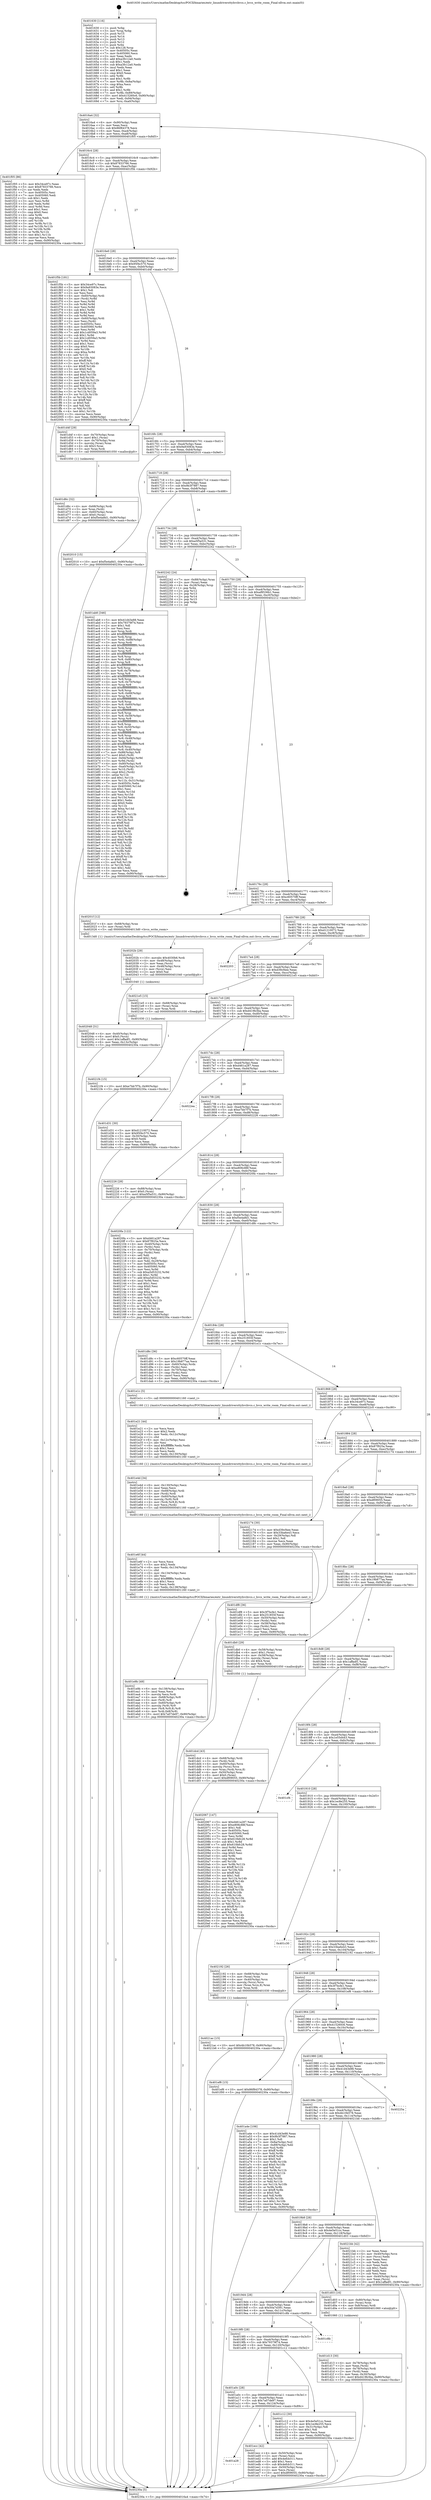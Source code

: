 digraph "0x401630" {
  label = "0x401630 (/mnt/c/Users/mathe/Desktop/tcc/POCII/binaries/extr_linuxdriversttyhvchvcs.c_hvcs_write_room_Final-ollvm.out::main(0))"
  labelloc = "t"
  node[shape=record]

  Entry [label="",width=0.3,height=0.3,shape=circle,fillcolor=black,style=filled]
  "0x4016a4" [label="{
     0x4016a4 [32]\l
     | [instrs]\l
     &nbsp;&nbsp;0x4016a4 \<+6\>: mov -0x90(%rbp),%eax\l
     &nbsp;&nbsp;0x4016aa \<+2\>: mov %eax,%ecx\l
     &nbsp;&nbsp;0x4016ac \<+6\>: sub $0x86f84378,%ecx\l
     &nbsp;&nbsp;0x4016b2 \<+6\>: mov %eax,-0xa4(%rbp)\l
     &nbsp;&nbsp;0x4016b8 \<+6\>: mov %ecx,-0xa8(%rbp)\l
     &nbsp;&nbsp;0x4016be \<+6\>: je 0000000000401f05 \<main+0x8d5\>\l
  }"]
  "0x401f05" [label="{
     0x401f05 [86]\l
     | [instrs]\l
     &nbsp;&nbsp;0x401f05 \<+5\>: mov $0x34ce97c,%eax\l
     &nbsp;&nbsp;0x401f0a \<+5\>: mov $0x87833766,%ecx\l
     &nbsp;&nbsp;0x401f0f \<+2\>: xor %edx,%edx\l
     &nbsp;&nbsp;0x401f11 \<+7\>: mov 0x40505c,%esi\l
     &nbsp;&nbsp;0x401f18 \<+7\>: mov 0x405060,%edi\l
     &nbsp;&nbsp;0x401f1f \<+3\>: sub $0x1,%edx\l
     &nbsp;&nbsp;0x401f22 \<+3\>: mov %esi,%r8d\l
     &nbsp;&nbsp;0x401f25 \<+3\>: add %edx,%r8d\l
     &nbsp;&nbsp;0x401f28 \<+4\>: imul %r8d,%esi\l
     &nbsp;&nbsp;0x401f2c \<+3\>: and $0x1,%esi\l
     &nbsp;&nbsp;0x401f2f \<+3\>: cmp $0x0,%esi\l
     &nbsp;&nbsp;0x401f32 \<+4\>: sete %r9b\l
     &nbsp;&nbsp;0x401f36 \<+3\>: cmp $0xa,%edi\l
     &nbsp;&nbsp;0x401f39 \<+4\>: setl %r10b\l
     &nbsp;&nbsp;0x401f3d \<+3\>: mov %r9b,%r11b\l
     &nbsp;&nbsp;0x401f40 \<+3\>: and %r10b,%r11b\l
     &nbsp;&nbsp;0x401f43 \<+3\>: xor %r10b,%r9b\l
     &nbsp;&nbsp;0x401f46 \<+3\>: or %r9b,%r11b\l
     &nbsp;&nbsp;0x401f49 \<+4\>: test $0x1,%r11b\l
     &nbsp;&nbsp;0x401f4d \<+3\>: cmovne %ecx,%eax\l
     &nbsp;&nbsp;0x401f50 \<+6\>: mov %eax,-0x90(%rbp)\l
     &nbsp;&nbsp;0x401f56 \<+5\>: jmp 000000000040230a \<main+0xcda\>\l
  }"]
  "0x4016c4" [label="{
     0x4016c4 [28]\l
     | [instrs]\l
     &nbsp;&nbsp;0x4016c4 \<+5\>: jmp 00000000004016c9 \<main+0x99\>\l
     &nbsp;&nbsp;0x4016c9 \<+6\>: mov -0xa4(%rbp),%eax\l
     &nbsp;&nbsp;0x4016cf \<+5\>: sub $0x87833766,%eax\l
     &nbsp;&nbsp;0x4016d4 \<+6\>: mov %eax,-0xac(%rbp)\l
     &nbsp;&nbsp;0x4016da \<+6\>: je 0000000000401f5b \<main+0x92b\>\l
  }"]
  Exit [label="",width=0.3,height=0.3,shape=circle,fillcolor=black,style=filled,peripheries=2]
  "0x401f5b" [label="{
     0x401f5b [181]\l
     | [instrs]\l
     &nbsp;&nbsp;0x401f5b \<+5\>: mov $0x34ce97c,%eax\l
     &nbsp;&nbsp;0x401f60 \<+5\>: mov $0x9a93083e,%ecx\l
     &nbsp;&nbsp;0x401f65 \<+2\>: mov $0x1,%dl\l
     &nbsp;&nbsp;0x401f67 \<+2\>: xor %esi,%esi\l
     &nbsp;&nbsp;0x401f69 \<+4\>: mov -0x60(%rbp),%rdi\l
     &nbsp;&nbsp;0x401f6d \<+3\>: mov (%rdi),%r8d\l
     &nbsp;&nbsp;0x401f70 \<+3\>: mov %esi,%r9d\l
     &nbsp;&nbsp;0x401f73 \<+3\>: sub %r8d,%r9d\l
     &nbsp;&nbsp;0x401f76 \<+3\>: mov %esi,%r8d\l
     &nbsp;&nbsp;0x401f79 \<+4\>: sub $0x1,%r8d\l
     &nbsp;&nbsp;0x401f7d \<+3\>: add %r8d,%r9d\l
     &nbsp;&nbsp;0x401f80 \<+3\>: sub %r9d,%esi\l
     &nbsp;&nbsp;0x401f83 \<+4\>: mov -0x60(%rbp),%rdi\l
     &nbsp;&nbsp;0x401f87 \<+2\>: mov %esi,(%rdi)\l
     &nbsp;&nbsp;0x401f89 \<+7\>: mov 0x40505c,%esi\l
     &nbsp;&nbsp;0x401f90 \<+8\>: mov 0x405060,%r8d\l
     &nbsp;&nbsp;0x401f98 \<+3\>: mov %esi,%r9d\l
     &nbsp;&nbsp;0x401f9b \<+7\>: add $0x1cd059a3,%r9d\l
     &nbsp;&nbsp;0x401fa2 \<+4\>: sub $0x1,%r9d\l
     &nbsp;&nbsp;0x401fa6 \<+7\>: sub $0x1cd059a3,%r9d\l
     &nbsp;&nbsp;0x401fad \<+4\>: imul %r9d,%esi\l
     &nbsp;&nbsp;0x401fb1 \<+3\>: and $0x1,%esi\l
     &nbsp;&nbsp;0x401fb4 \<+3\>: cmp $0x0,%esi\l
     &nbsp;&nbsp;0x401fb7 \<+4\>: sete %r10b\l
     &nbsp;&nbsp;0x401fbb \<+4\>: cmp $0xa,%r8d\l
     &nbsp;&nbsp;0x401fbf \<+4\>: setl %r11b\l
     &nbsp;&nbsp;0x401fc3 \<+3\>: mov %r10b,%bl\l
     &nbsp;&nbsp;0x401fc6 \<+3\>: xor $0xff,%bl\l
     &nbsp;&nbsp;0x401fc9 \<+3\>: mov %r11b,%r14b\l
     &nbsp;&nbsp;0x401fcc \<+4\>: xor $0xff,%r14b\l
     &nbsp;&nbsp;0x401fd0 \<+3\>: xor $0x0,%dl\l
     &nbsp;&nbsp;0x401fd3 \<+3\>: mov %bl,%r15b\l
     &nbsp;&nbsp;0x401fd6 \<+4\>: and $0x0,%r15b\l
     &nbsp;&nbsp;0x401fda \<+3\>: and %dl,%r10b\l
     &nbsp;&nbsp;0x401fdd \<+3\>: mov %r14b,%r12b\l
     &nbsp;&nbsp;0x401fe0 \<+4\>: and $0x0,%r12b\l
     &nbsp;&nbsp;0x401fe4 \<+3\>: and %dl,%r11b\l
     &nbsp;&nbsp;0x401fe7 \<+3\>: or %r10b,%r15b\l
     &nbsp;&nbsp;0x401fea \<+3\>: or %r11b,%r12b\l
     &nbsp;&nbsp;0x401fed \<+3\>: xor %r12b,%r15b\l
     &nbsp;&nbsp;0x401ff0 \<+3\>: or %r14b,%bl\l
     &nbsp;&nbsp;0x401ff3 \<+3\>: xor $0xff,%bl\l
     &nbsp;&nbsp;0x401ff6 \<+3\>: or $0x0,%dl\l
     &nbsp;&nbsp;0x401ff9 \<+2\>: and %dl,%bl\l
     &nbsp;&nbsp;0x401ffb \<+3\>: or %bl,%r15b\l
     &nbsp;&nbsp;0x401ffe \<+4\>: test $0x1,%r15b\l
     &nbsp;&nbsp;0x402002 \<+3\>: cmovne %ecx,%eax\l
     &nbsp;&nbsp;0x402005 \<+6\>: mov %eax,-0x90(%rbp)\l
     &nbsp;&nbsp;0x40200b \<+5\>: jmp 000000000040230a \<main+0xcda\>\l
  }"]
  "0x4016e0" [label="{
     0x4016e0 [28]\l
     | [instrs]\l
     &nbsp;&nbsp;0x4016e0 \<+5\>: jmp 00000000004016e5 \<main+0xb5\>\l
     &nbsp;&nbsp;0x4016e5 \<+6\>: mov -0xa4(%rbp),%eax\l
     &nbsp;&nbsp;0x4016eb \<+5\>: sub $0x95f4c570,%eax\l
     &nbsp;&nbsp;0x4016f0 \<+6\>: mov %eax,-0xb0(%rbp)\l
     &nbsp;&nbsp;0x4016f6 \<+6\>: je 0000000000401d4f \<main+0x71f\>\l
  }"]
  "0x4021f4" [label="{
     0x4021f4 [15]\l
     | [instrs]\l
     &nbsp;&nbsp;0x4021f4 \<+10\>: movl $0xe7bb7f7b,-0x90(%rbp)\l
     &nbsp;&nbsp;0x4021fe \<+5\>: jmp 000000000040230a \<main+0xcda\>\l
  }"]
  "0x401d4f" [label="{
     0x401d4f [29]\l
     | [instrs]\l
     &nbsp;&nbsp;0x401d4f \<+4\>: mov -0x70(%rbp),%rax\l
     &nbsp;&nbsp;0x401d53 \<+6\>: movl $0x1,(%rax)\l
     &nbsp;&nbsp;0x401d59 \<+4\>: mov -0x70(%rbp),%rax\l
     &nbsp;&nbsp;0x401d5d \<+3\>: movslq (%rax),%rax\l
     &nbsp;&nbsp;0x401d60 \<+4\>: shl $0x3,%rax\l
     &nbsp;&nbsp;0x401d64 \<+3\>: mov %rax,%rdi\l
     &nbsp;&nbsp;0x401d67 \<+5\>: call 0000000000401050 \<malloc@plt\>\l
     | [calls]\l
     &nbsp;&nbsp;0x401050 \{1\} (unknown)\l
  }"]
  "0x4016fc" [label="{
     0x4016fc [28]\l
     | [instrs]\l
     &nbsp;&nbsp;0x4016fc \<+5\>: jmp 0000000000401701 \<main+0xd1\>\l
     &nbsp;&nbsp;0x401701 \<+6\>: mov -0xa4(%rbp),%eax\l
     &nbsp;&nbsp;0x401707 \<+5\>: sub $0x9a93083e,%eax\l
     &nbsp;&nbsp;0x40170c \<+6\>: mov %eax,-0xb4(%rbp)\l
     &nbsp;&nbsp;0x401712 \<+6\>: je 0000000000402010 \<main+0x9e0\>\l
  }"]
  "0x4021ac" [label="{
     0x4021ac [15]\l
     | [instrs]\l
     &nbsp;&nbsp;0x4021ac \<+10\>: movl $0x4b10b578,-0x90(%rbp)\l
     &nbsp;&nbsp;0x4021b6 \<+5\>: jmp 000000000040230a \<main+0xcda\>\l
  }"]
  "0x402010" [label="{
     0x402010 [15]\l
     | [instrs]\l
     &nbsp;&nbsp;0x402010 \<+10\>: movl $0xf5e4a8d1,-0x90(%rbp)\l
     &nbsp;&nbsp;0x40201a \<+5\>: jmp 000000000040230a \<main+0xcda\>\l
  }"]
  "0x401718" [label="{
     0x401718 [28]\l
     | [instrs]\l
     &nbsp;&nbsp;0x401718 \<+5\>: jmp 000000000040171d \<main+0xed\>\l
     &nbsp;&nbsp;0x40171d \<+6\>: mov -0xa4(%rbp),%eax\l
     &nbsp;&nbsp;0x401723 \<+5\>: sub $0x9b3f7887,%eax\l
     &nbsp;&nbsp;0x401728 \<+6\>: mov %eax,-0xb8(%rbp)\l
     &nbsp;&nbsp;0x40172e \<+6\>: je 0000000000401ab8 \<main+0x488\>\l
  }"]
  "0x402048" [label="{
     0x402048 [31]\l
     | [instrs]\l
     &nbsp;&nbsp;0x402048 \<+4\>: mov -0x40(%rbp),%rcx\l
     &nbsp;&nbsp;0x40204c \<+6\>: movl $0x0,(%rcx)\l
     &nbsp;&nbsp;0x402052 \<+10\>: movl $0x1affadf1,-0x90(%rbp)\l
     &nbsp;&nbsp;0x40205c \<+6\>: mov %eax,-0x13c(%rbp)\l
     &nbsp;&nbsp;0x402062 \<+5\>: jmp 000000000040230a \<main+0xcda\>\l
  }"]
  "0x401ab8" [label="{
     0x401ab8 [346]\l
     | [instrs]\l
     &nbsp;&nbsp;0x401ab8 \<+5\>: mov $0x41d43e88,%eax\l
     &nbsp;&nbsp;0x401abd \<+5\>: mov $0x79379f74,%ecx\l
     &nbsp;&nbsp;0x401ac2 \<+2\>: mov $0x1,%dl\l
     &nbsp;&nbsp;0x401ac4 \<+2\>: xor %esi,%esi\l
     &nbsp;&nbsp;0x401ac6 \<+3\>: mov %rsp,%rdi\l
     &nbsp;&nbsp;0x401ac9 \<+4\>: add $0xfffffffffffffff0,%rdi\l
     &nbsp;&nbsp;0x401acd \<+3\>: mov %rdi,%rsp\l
     &nbsp;&nbsp;0x401ad0 \<+7\>: mov %rdi,-0x88(%rbp)\l
     &nbsp;&nbsp;0x401ad7 \<+3\>: mov %rsp,%rdi\l
     &nbsp;&nbsp;0x401ada \<+4\>: add $0xfffffffffffffff0,%rdi\l
     &nbsp;&nbsp;0x401ade \<+3\>: mov %rdi,%rsp\l
     &nbsp;&nbsp;0x401ae1 \<+3\>: mov %rsp,%r8\l
     &nbsp;&nbsp;0x401ae4 \<+4\>: add $0xfffffffffffffff0,%r8\l
     &nbsp;&nbsp;0x401ae8 \<+3\>: mov %r8,%rsp\l
     &nbsp;&nbsp;0x401aeb \<+4\>: mov %r8,-0x80(%rbp)\l
     &nbsp;&nbsp;0x401aef \<+3\>: mov %rsp,%r8\l
     &nbsp;&nbsp;0x401af2 \<+4\>: add $0xfffffffffffffff0,%r8\l
     &nbsp;&nbsp;0x401af6 \<+3\>: mov %r8,%rsp\l
     &nbsp;&nbsp;0x401af9 \<+4\>: mov %r8,-0x78(%rbp)\l
     &nbsp;&nbsp;0x401afd \<+3\>: mov %rsp,%r8\l
     &nbsp;&nbsp;0x401b00 \<+4\>: add $0xfffffffffffffff0,%r8\l
     &nbsp;&nbsp;0x401b04 \<+3\>: mov %r8,%rsp\l
     &nbsp;&nbsp;0x401b07 \<+4\>: mov %r8,-0x70(%rbp)\l
     &nbsp;&nbsp;0x401b0b \<+3\>: mov %rsp,%r8\l
     &nbsp;&nbsp;0x401b0e \<+4\>: add $0xfffffffffffffff0,%r8\l
     &nbsp;&nbsp;0x401b12 \<+3\>: mov %r8,%rsp\l
     &nbsp;&nbsp;0x401b15 \<+4\>: mov %r8,-0x68(%rbp)\l
     &nbsp;&nbsp;0x401b19 \<+3\>: mov %rsp,%r8\l
     &nbsp;&nbsp;0x401b1c \<+4\>: add $0xfffffffffffffff0,%r8\l
     &nbsp;&nbsp;0x401b20 \<+3\>: mov %r8,%rsp\l
     &nbsp;&nbsp;0x401b23 \<+4\>: mov %r8,-0x60(%rbp)\l
     &nbsp;&nbsp;0x401b27 \<+3\>: mov %rsp,%r8\l
     &nbsp;&nbsp;0x401b2a \<+4\>: add $0xfffffffffffffff0,%r8\l
     &nbsp;&nbsp;0x401b2e \<+3\>: mov %r8,%rsp\l
     &nbsp;&nbsp;0x401b31 \<+4\>: mov %r8,-0x58(%rbp)\l
     &nbsp;&nbsp;0x401b35 \<+3\>: mov %rsp,%r8\l
     &nbsp;&nbsp;0x401b38 \<+4\>: add $0xfffffffffffffff0,%r8\l
     &nbsp;&nbsp;0x401b3c \<+3\>: mov %r8,%rsp\l
     &nbsp;&nbsp;0x401b3f \<+4\>: mov %r8,-0x50(%rbp)\l
     &nbsp;&nbsp;0x401b43 \<+3\>: mov %rsp,%r8\l
     &nbsp;&nbsp;0x401b46 \<+4\>: add $0xfffffffffffffff0,%r8\l
     &nbsp;&nbsp;0x401b4a \<+3\>: mov %r8,%rsp\l
     &nbsp;&nbsp;0x401b4d \<+4\>: mov %r8,-0x48(%rbp)\l
     &nbsp;&nbsp;0x401b51 \<+3\>: mov %rsp,%r8\l
     &nbsp;&nbsp;0x401b54 \<+4\>: add $0xfffffffffffffff0,%r8\l
     &nbsp;&nbsp;0x401b58 \<+3\>: mov %r8,%rsp\l
     &nbsp;&nbsp;0x401b5b \<+4\>: mov %r8,-0x40(%rbp)\l
     &nbsp;&nbsp;0x401b5f \<+7\>: mov -0x88(%rbp),%r8\l
     &nbsp;&nbsp;0x401b66 \<+7\>: movl $0x0,(%r8)\l
     &nbsp;&nbsp;0x401b6d \<+7\>: mov -0x94(%rbp),%r9d\l
     &nbsp;&nbsp;0x401b74 \<+3\>: mov %r9d,(%rdi)\l
     &nbsp;&nbsp;0x401b77 \<+4\>: mov -0x80(%rbp),%r8\l
     &nbsp;&nbsp;0x401b7b \<+7\>: mov -0xa0(%rbp),%r10\l
     &nbsp;&nbsp;0x401b82 \<+3\>: mov %r10,(%r8)\l
     &nbsp;&nbsp;0x401b85 \<+3\>: cmpl $0x2,(%rdi)\l
     &nbsp;&nbsp;0x401b88 \<+4\>: setne %r11b\l
     &nbsp;&nbsp;0x401b8c \<+4\>: and $0x1,%r11b\l
     &nbsp;&nbsp;0x401b90 \<+4\>: mov %r11b,-0x31(%rbp)\l
     &nbsp;&nbsp;0x401b94 \<+7\>: mov 0x40505c,%ebx\l
     &nbsp;&nbsp;0x401b9b \<+8\>: mov 0x405060,%r14d\l
     &nbsp;&nbsp;0x401ba3 \<+3\>: sub $0x1,%esi\l
     &nbsp;&nbsp;0x401ba6 \<+3\>: mov %ebx,%r15d\l
     &nbsp;&nbsp;0x401ba9 \<+3\>: add %esi,%r15d\l
     &nbsp;&nbsp;0x401bac \<+4\>: imul %r15d,%ebx\l
     &nbsp;&nbsp;0x401bb0 \<+3\>: and $0x1,%ebx\l
     &nbsp;&nbsp;0x401bb3 \<+3\>: cmp $0x0,%ebx\l
     &nbsp;&nbsp;0x401bb6 \<+4\>: sete %r11b\l
     &nbsp;&nbsp;0x401bba \<+4\>: cmp $0xa,%r14d\l
     &nbsp;&nbsp;0x401bbe \<+4\>: setl %r12b\l
     &nbsp;&nbsp;0x401bc2 \<+3\>: mov %r11b,%r13b\l
     &nbsp;&nbsp;0x401bc5 \<+4\>: xor $0xff,%r13b\l
     &nbsp;&nbsp;0x401bc9 \<+3\>: mov %r12b,%sil\l
     &nbsp;&nbsp;0x401bcc \<+4\>: xor $0xff,%sil\l
     &nbsp;&nbsp;0x401bd0 \<+3\>: xor $0x0,%dl\l
     &nbsp;&nbsp;0x401bd3 \<+3\>: mov %r13b,%dil\l
     &nbsp;&nbsp;0x401bd6 \<+4\>: and $0x0,%dil\l
     &nbsp;&nbsp;0x401bda \<+3\>: and %dl,%r11b\l
     &nbsp;&nbsp;0x401bdd \<+3\>: mov %sil,%r8b\l
     &nbsp;&nbsp;0x401be0 \<+4\>: and $0x0,%r8b\l
     &nbsp;&nbsp;0x401be4 \<+3\>: and %dl,%r12b\l
     &nbsp;&nbsp;0x401be7 \<+3\>: or %r11b,%dil\l
     &nbsp;&nbsp;0x401bea \<+3\>: or %r12b,%r8b\l
     &nbsp;&nbsp;0x401bed \<+3\>: xor %r8b,%dil\l
     &nbsp;&nbsp;0x401bf0 \<+3\>: or %sil,%r13b\l
     &nbsp;&nbsp;0x401bf3 \<+4\>: xor $0xff,%r13b\l
     &nbsp;&nbsp;0x401bf7 \<+3\>: or $0x0,%dl\l
     &nbsp;&nbsp;0x401bfa \<+3\>: and %dl,%r13b\l
     &nbsp;&nbsp;0x401bfd \<+3\>: or %r13b,%dil\l
     &nbsp;&nbsp;0x401c00 \<+4\>: test $0x1,%dil\l
     &nbsp;&nbsp;0x401c04 \<+3\>: cmovne %ecx,%eax\l
     &nbsp;&nbsp;0x401c07 \<+6\>: mov %eax,-0x90(%rbp)\l
     &nbsp;&nbsp;0x401c0d \<+5\>: jmp 000000000040230a \<main+0xcda\>\l
  }"]
  "0x401734" [label="{
     0x401734 [28]\l
     | [instrs]\l
     &nbsp;&nbsp;0x401734 \<+5\>: jmp 0000000000401739 \<main+0x109\>\l
     &nbsp;&nbsp;0x401739 \<+6\>: mov -0xa4(%rbp),%eax\l
     &nbsp;&nbsp;0x40173f \<+5\>: sub $0xa5f5a531,%eax\l
     &nbsp;&nbsp;0x401744 \<+6\>: mov %eax,-0xbc(%rbp)\l
     &nbsp;&nbsp;0x40174a \<+6\>: je 0000000000402242 \<main+0xc12\>\l
  }"]
  "0x40202b" [label="{
     0x40202b [29]\l
     | [instrs]\l
     &nbsp;&nbsp;0x40202b \<+10\>: movabs $0x4030b6,%rdi\l
     &nbsp;&nbsp;0x402035 \<+4\>: mov -0x48(%rbp),%rcx\l
     &nbsp;&nbsp;0x402039 \<+2\>: mov %eax,(%rcx)\l
     &nbsp;&nbsp;0x40203b \<+4\>: mov -0x48(%rbp),%rcx\l
     &nbsp;&nbsp;0x40203f \<+2\>: mov (%rcx),%esi\l
     &nbsp;&nbsp;0x402041 \<+2\>: mov $0x0,%al\l
     &nbsp;&nbsp;0x402043 \<+5\>: call 0000000000401040 \<printf@plt\>\l
     | [calls]\l
     &nbsp;&nbsp;0x401040 \{1\} (unknown)\l
  }"]
  "0x402242" [label="{
     0x402242 [24]\l
     | [instrs]\l
     &nbsp;&nbsp;0x402242 \<+7\>: mov -0x88(%rbp),%rax\l
     &nbsp;&nbsp;0x402249 \<+2\>: mov (%rax),%eax\l
     &nbsp;&nbsp;0x40224b \<+4\>: lea -0x28(%rbp),%rsp\l
     &nbsp;&nbsp;0x40224f \<+1\>: pop %rbx\l
     &nbsp;&nbsp;0x402250 \<+2\>: pop %r12\l
     &nbsp;&nbsp;0x402252 \<+2\>: pop %r13\l
     &nbsp;&nbsp;0x402254 \<+2\>: pop %r14\l
     &nbsp;&nbsp;0x402256 \<+2\>: pop %r15\l
     &nbsp;&nbsp;0x402258 \<+1\>: pop %rbp\l
     &nbsp;&nbsp;0x402259 \<+1\>: ret\l
  }"]
  "0x401750" [label="{
     0x401750 [28]\l
     | [instrs]\l
     &nbsp;&nbsp;0x401750 \<+5\>: jmp 0000000000401755 \<main+0x125\>\l
     &nbsp;&nbsp;0x401755 \<+6\>: mov -0xa4(%rbp),%eax\l
     &nbsp;&nbsp;0x40175b \<+5\>: sub $0xaf8536b1,%eax\l
     &nbsp;&nbsp;0x401760 \<+6\>: mov %eax,-0xc0(%rbp)\l
     &nbsp;&nbsp;0x401766 \<+6\>: je 0000000000402212 \<main+0xbe2\>\l
  }"]
  "0x401a28" [label="{
     0x401a28\l
  }", style=dashed]
  "0x402212" [label="{
     0x402212\l
  }", style=dashed]
  "0x40176c" [label="{
     0x40176c [28]\l
     | [instrs]\l
     &nbsp;&nbsp;0x40176c \<+5\>: jmp 0000000000401771 \<main+0x141\>\l
     &nbsp;&nbsp;0x401771 \<+6\>: mov -0xa4(%rbp),%eax\l
     &nbsp;&nbsp;0x401777 \<+5\>: sub $0xc60570ff,%eax\l
     &nbsp;&nbsp;0x40177c \<+6\>: mov %eax,-0xc4(%rbp)\l
     &nbsp;&nbsp;0x401782 \<+6\>: je 000000000040201f \<main+0x9ef\>\l
  }"]
  "0x401ecc" [label="{
     0x401ecc [42]\l
     | [instrs]\l
     &nbsp;&nbsp;0x401ecc \<+4\>: mov -0x50(%rbp),%rax\l
     &nbsp;&nbsp;0x401ed0 \<+2\>: mov (%rax),%ecx\l
     &nbsp;&nbsp;0x401ed2 \<+6\>: add $0x4efcb311,%ecx\l
     &nbsp;&nbsp;0x401ed8 \<+3\>: add $0x1,%ecx\l
     &nbsp;&nbsp;0x401edb \<+6\>: sub $0x4efcb311,%ecx\l
     &nbsp;&nbsp;0x401ee1 \<+4\>: mov -0x50(%rbp),%rax\l
     &nbsp;&nbsp;0x401ee5 \<+2\>: mov %ecx,(%rax)\l
     &nbsp;&nbsp;0x401ee7 \<+10\>: movl $0xdf09055,-0x90(%rbp)\l
     &nbsp;&nbsp;0x401ef1 \<+5\>: jmp 000000000040230a \<main+0xcda\>\l
  }"]
  "0x40201f" [label="{
     0x40201f [12]\l
     | [instrs]\l
     &nbsp;&nbsp;0x40201f \<+4\>: mov -0x68(%rbp),%rax\l
     &nbsp;&nbsp;0x402023 \<+3\>: mov (%rax),%rdi\l
     &nbsp;&nbsp;0x402026 \<+5\>: call 00000000004013d0 \<hvcs_write_room\>\l
     | [calls]\l
     &nbsp;&nbsp;0x4013d0 \{1\} (/mnt/c/Users/mathe/Desktop/tcc/POCII/binaries/extr_linuxdriversttyhvchvcs.c_hvcs_write_room_Final-ollvm.out::hvcs_write_room)\l
  }"]
  "0x401788" [label="{
     0x401788 [28]\l
     | [instrs]\l
     &nbsp;&nbsp;0x401788 \<+5\>: jmp 000000000040178d \<main+0x15d\>\l
     &nbsp;&nbsp;0x40178d \<+6\>: mov -0xa4(%rbp),%eax\l
     &nbsp;&nbsp;0x401793 \<+5\>: sub $0xd1210072,%eax\l
     &nbsp;&nbsp;0x401798 \<+6\>: mov %eax,-0xc8(%rbp)\l
     &nbsp;&nbsp;0x40179e \<+6\>: je 0000000000402203 \<main+0xbd3\>\l
  }"]
  "0x401e9b" [label="{
     0x401e9b [49]\l
     | [instrs]\l
     &nbsp;&nbsp;0x401e9b \<+6\>: mov -0x138(%rbp),%ecx\l
     &nbsp;&nbsp;0x401ea1 \<+3\>: imul %eax,%ecx\l
     &nbsp;&nbsp;0x401ea4 \<+3\>: movslq %ecx,%rdi\l
     &nbsp;&nbsp;0x401ea7 \<+4\>: mov -0x68(%rbp),%r8\l
     &nbsp;&nbsp;0x401eab \<+3\>: mov (%r8),%r8\l
     &nbsp;&nbsp;0x401eae \<+4\>: mov -0x60(%rbp),%r9\l
     &nbsp;&nbsp;0x401eb2 \<+3\>: movslq (%r9),%r9\l
     &nbsp;&nbsp;0x401eb5 \<+4\>: mov (%r8,%r9,8),%r8\l
     &nbsp;&nbsp;0x401eb9 \<+4\>: mov %rdi,0x8(%r8)\l
     &nbsp;&nbsp;0x401ebd \<+10\>: movl $0x7a07de97,-0x90(%rbp)\l
     &nbsp;&nbsp;0x401ec7 \<+5\>: jmp 000000000040230a \<main+0xcda\>\l
  }"]
  "0x402203" [label="{
     0x402203\l
  }", style=dashed]
  "0x4017a4" [label="{
     0x4017a4 [28]\l
     | [instrs]\l
     &nbsp;&nbsp;0x4017a4 \<+5\>: jmp 00000000004017a9 \<main+0x179\>\l
     &nbsp;&nbsp;0x4017a9 \<+6\>: mov -0xa4(%rbp),%eax\l
     &nbsp;&nbsp;0x4017af \<+5\>: sub $0xd39cf4ee,%eax\l
     &nbsp;&nbsp;0x4017b4 \<+6\>: mov %eax,-0xcc(%rbp)\l
     &nbsp;&nbsp;0x4017ba \<+6\>: je 00000000004021e5 \<main+0xbb5\>\l
  }"]
  "0x401e6f" [label="{
     0x401e6f [44]\l
     | [instrs]\l
     &nbsp;&nbsp;0x401e6f \<+2\>: xor %ecx,%ecx\l
     &nbsp;&nbsp;0x401e71 \<+5\>: mov $0x2,%edx\l
     &nbsp;&nbsp;0x401e76 \<+6\>: mov %edx,-0x134(%rbp)\l
     &nbsp;&nbsp;0x401e7c \<+1\>: cltd\l
     &nbsp;&nbsp;0x401e7d \<+6\>: mov -0x134(%rbp),%esi\l
     &nbsp;&nbsp;0x401e83 \<+2\>: idiv %esi\l
     &nbsp;&nbsp;0x401e85 \<+6\>: imul $0xfffffffe,%edx,%edx\l
     &nbsp;&nbsp;0x401e8b \<+3\>: sub $0x1,%ecx\l
     &nbsp;&nbsp;0x401e8e \<+2\>: sub %ecx,%edx\l
     &nbsp;&nbsp;0x401e90 \<+6\>: mov %edx,-0x138(%rbp)\l
     &nbsp;&nbsp;0x401e96 \<+5\>: call 0000000000401160 \<next_i\>\l
     | [calls]\l
     &nbsp;&nbsp;0x401160 \{1\} (/mnt/c/Users/mathe/Desktop/tcc/POCII/binaries/extr_linuxdriversttyhvchvcs.c_hvcs_write_room_Final-ollvm.out::next_i)\l
  }"]
  "0x4021e5" [label="{
     0x4021e5 [15]\l
     | [instrs]\l
     &nbsp;&nbsp;0x4021e5 \<+4\>: mov -0x68(%rbp),%rax\l
     &nbsp;&nbsp;0x4021e9 \<+3\>: mov (%rax),%rax\l
     &nbsp;&nbsp;0x4021ec \<+3\>: mov %rax,%rdi\l
     &nbsp;&nbsp;0x4021ef \<+5\>: call 0000000000401030 \<free@plt\>\l
     | [calls]\l
     &nbsp;&nbsp;0x401030 \{1\} (unknown)\l
  }"]
  "0x4017c0" [label="{
     0x4017c0 [28]\l
     | [instrs]\l
     &nbsp;&nbsp;0x4017c0 \<+5\>: jmp 00000000004017c5 \<main+0x195\>\l
     &nbsp;&nbsp;0x4017c5 \<+6\>: mov -0xa4(%rbp),%eax\l
     &nbsp;&nbsp;0x4017cb \<+5\>: sub $0xd419b3ba,%eax\l
     &nbsp;&nbsp;0x4017d0 \<+6\>: mov %eax,-0xd0(%rbp)\l
     &nbsp;&nbsp;0x4017d6 \<+6\>: je 0000000000401d31 \<main+0x701\>\l
  }"]
  "0x401e4d" [label="{
     0x401e4d [34]\l
     | [instrs]\l
     &nbsp;&nbsp;0x401e4d \<+6\>: mov -0x130(%rbp),%ecx\l
     &nbsp;&nbsp;0x401e53 \<+3\>: imul %eax,%ecx\l
     &nbsp;&nbsp;0x401e56 \<+4\>: mov -0x68(%rbp),%rdi\l
     &nbsp;&nbsp;0x401e5a \<+3\>: mov (%rdi),%rdi\l
     &nbsp;&nbsp;0x401e5d \<+4\>: mov -0x60(%rbp),%r8\l
     &nbsp;&nbsp;0x401e61 \<+3\>: movslq (%r8),%r8\l
     &nbsp;&nbsp;0x401e64 \<+4\>: mov (%rdi,%r8,8),%rdi\l
     &nbsp;&nbsp;0x401e68 \<+2\>: mov %ecx,(%rdi)\l
     &nbsp;&nbsp;0x401e6a \<+5\>: call 0000000000401160 \<next_i\>\l
     | [calls]\l
     &nbsp;&nbsp;0x401160 \{1\} (/mnt/c/Users/mathe/Desktop/tcc/POCII/binaries/extr_linuxdriversttyhvchvcs.c_hvcs_write_room_Final-ollvm.out::next_i)\l
  }"]
  "0x401d31" [label="{
     0x401d31 [30]\l
     | [instrs]\l
     &nbsp;&nbsp;0x401d31 \<+5\>: mov $0xd1210072,%eax\l
     &nbsp;&nbsp;0x401d36 \<+5\>: mov $0x95f4c570,%ecx\l
     &nbsp;&nbsp;0x401d3b \<+3\>: mov -0x30(%rbp),%edx\l
     &nbsp;&nbsp;0x401d3e \<+3\>: cmp $0x0,%edx\l
     &nbsp;&nbsp;0x401d41 \<+3\>: cmove %ecx,%eax\l
     &nbsp;&nbsp;0x401d44 \<+6\>: mov %eax,-0x90(%rbp)\l
     &nbsp;&nbsp;0x401d4a \<+5\>: jmp 000000000040230a \<main+0xcda\>\l
  }"]
  "0x4017dc" [label="{
     0x4017dc [28]\l
     | [instrs]\l
     &nbsp;&nbsp;0x4017dc \<+5\>: jmp 00000000004017e1 \<main+0x1b1\>\l
     &nbsp;&nbsp;0x4017e1 \<+6\>: mov -0xa4(%rbp),%eax\l
     &nbsp;&nbsp;0x4017e7 \<+5\>: sub $0xd461a287,%eax\l
     &nbsp;&nbsp;0x4017ec \<+6\>: mov %eax,-0xd4(%rbp)\l
     &nbsp;&nbsp;0x4017f2 \<+6\>: je 00000000004022ea \<main+0xcba\>\l
  }"]
  "0x401e21" [label="{
     0x401e21 [44]\l
     | [instrs]\l
     &nbsp;&nbsp;0x401e21 \<+2\>: xor %ecx,%ecx\l
     &nbsp;&nbsp;0x401e23 \<+5\>: mov $0x2,%edx\l
     &nbsp;&nbsp;0x401e28 \<+6\>: mov %edx,-0x12c(%rbp)\l
     &nbsp;&nbsp;0x401e2e \<+1\>: cltd\l
     &nbsp;&nbsp;0x401e2f \<+6\>: mov -0x12c(%rbp),%esi\l
     &nbsp;&nbsp;0x401e35 \<+2\>: idiv %esi\l
     &nbsp;&nbsp;0x401e37 \<+6\>: imul $0xfffffffe,%edx,%edx\l
     &nbsp;&nbsp;0x401e3d \<+3\>: sub $0x1,%ecx\l
     &nbsp;&nbsp;0x401e40 \<+2\>: sub %ecx,%edx\l
     &nbsp;&nbsp;0x401e42 \<+6\>: mov %edx,-0x130(%rbp)\l
     &nbsp;&nbsp;0x401e48 \<+5\>: call 0000000000401160 \<next_i\>\l
     | [calls]\l
     &nbsp;&nbsp;0x401160 \{1\} (/mnt/c/Users/mathe/Desktop/tcc/POCII/binaries/extr_linuxdriversttyhvchvcs.c_hvcs_write_room_Final-ollvm.out::next_i)\l
  }"]
  "0x4022ea" [label="{
     0x4022ea\l
  }", style=dashed]
  "0x4017f8" [label="{
     0x4017f8 [28]\l
     | [instrs]\l
     &nbsp;&nbsp;0x4017f8 \<+5\>: jmp 00000000004017fd \<main+0x1cd\>\l
     &nbsp;&nbsp;0x4017fd \<+6\>: mov -0xa4(%rbp),%eax\l
     &nbsp;&nbsp;0x401803 \<+5\>: sub $0xe7bb7f7b,%eax\l
     &nbsp;&nbsp;0x401808 \<+6\>: mov %eax,-0xd8(%rbp)\l
     &nbsp;&nbsp;0x40180e \<+6\>: je 0000000000402226 \<main+0xbf6\>\l
  }"]
  "0x401dcd" [label="{
     0x401dcd [43]\l
     | [instrs]\l
     &nbsp;&nbsp;0x401dcd \<+4\>: mov -0x68(%rbp),%rdi\l
     &nbsp;&nbsp;0x401dd1 \<+3\>: mov (%rdi),%rdi\l
     &nbsp;&nbsp;0x401dd4 \<+4\>: mov -0x60(%rbp),%rcx\l
     &nbsp;&nbsp;0x401dd8 \<+3\>: movslq (%rcx),%rcx\l
     &nbsp;&nbsp;0x401ddb \<+4\>: mov %rax,(%rdi,%rcx,8)\l
     &nbsp;&nbsp;0x401ddf \<+4\>: mov -0x50(%rbp),%rax\l
     &nbsp;&nbsp;0x401de3 \<+6\>: movl $0x0,(%rax)\l
     &nbsp;&nbsp;0x401de9 \<+10\>: movl $0xdf09055,-0x90(%rbp)\l
     &nbsp;&nbsp;0x401df3 \<+5\>: jmp 000000000040230a \<main+0xcda\>\l
  }"]
  "0x402226" [label="{
     0x402226 [28]\l
     | [instrs]\l
     &nbsp;&nbsp;0x402226 \<+7\>: mov -0x88(%rbp),%rax\l
     &nbsp;&nbsp;0x40222d \<+6\>: movl $0x0,(%rax)\l
     &nbsp;&nbsp;0x402233 \<+10\>: movl $0xa5f5a531,-0x90(%rbp)\l
     &nbsp;&nbsp;0x40223d \<+5\>: jmp 000000000040230a \<main+0xcda\>\l
  }"]
  "0x401814" [label="{
     0x401814 [28]\l
     | [instrs]\l
     &nbsp;&nbsp;0x401814 \<+5\>: jmp 0000000000401819 \<main+0x1e9\>\l
     &nbsp;&nbsp;0x401819 \<+6\>: mov -0xa4(%rbp),%eax\l
     &nbsp;&nbsp;0x40181f \<+5\>: sub $0xe806c88f,%eax\l
     &nbsp;&nbsp;0x401824 \<+6\>: mov %eax,-0xdc(%rbp)\l
     &nbsp;&nbsp;0x40182a \<+6\>: je 00000000004020fa \<main+0xaca\>\l
  }"]
  "0x401d6c" [label="{
     0x401d6c [32]\l
     | [instrs]\l
     &nbsp;&nbsp;0x401d6c \<+4\>: mov -0x68(%rbp),%rdi\l
     &nbsp;&nbsp;0x401d70 \<+3\>: mov %rax,(%rdi)\l
     &nbsp;&nbsp;0x401d73 \<+4\>: mov -0x60(%rbp),%rax\l
     &nbsp;&nbsp;0x401d77 \<+6\>: movl $0x0,(%rax)\l
     &nbsp;&nbsp;0x401d7d \<+10\>: movl $0xf5e4a8d1,-0x90(%rbp)\l
     &nbsp;&nbsp;0x401d87 \<+5\>: jmp 000000000040230a \<main+0xcda\>\l
  }"]
  "0x4020fa" [label="{
     0x4020fa [122]\l
     | [instrs]\l
     &nbsp;&nbsp;0x4020fa \<+5\>: mov $0xd461a287,%eax\l
     &nbsp;&nbsp;0x4020ff \<+5\>: mov $0x87f925a,%ecx\l
     &nbsp;&nbsp;0x402104 \<+4\>: mov -0x40(%rbp),%rdx\l
     &nbsp;&nbsp;0x402108 \<+2\>: mov (%rdx),%esi\l
     &nbsp;&nbsp;0x40210a \<+4\>: mov -0x70(%rbp),%rdx\l
     &nbsp;&nbsp;0x40210e \<+2\>: cmp (%rdx),%esi\l
     &nbsp;&nbsp;0x402110 \<+4\>: setl %dil\l
     &nbsp;&nbsp;0x402114 \<+4\>: and $0x1,%dil\l
     &nbsp;&nbsp;0x402118 \<+4\>: mov %dil,-0x29(%rbp)\l
     &nbsp;&nbsp;0x40211c \<+7\>: mov 0x40505c,%esi\l
     &nbsp;&nbsp;0x402123 \<+8\>: mov 0x405060,%r8d\l
     &nbsp;&nbsp;0x40212b \<+3\>: mov %esi,%r9d\l
     &nbsp;&nbsp;0x40212e \<+7\>: sub $0xa5d53232,%r9d\l
     &nbsp;&nbsp;0x402135 \<+4\>: sub $0x1,%r9d\l
     &nbsp;&nbsp;0x402139 \<+7\>: add $0xa5d53232,%r9d\l
     &nbsp;&nbsp;0x402140 \<+4\>: imul %r9d,%esi\l
     &nbsp;&nbsp;0x402144 \<+3\>: and $0x1,%esi\l
     &nbsp;&nbsp;0x402147 \<+3\>: cmp $0x0,%esi\l
     &nbsp;&nbsp;0x40214a \<+4\>: sete %dil\l
     &nbsp;&nbsp;0x40214e \<+4\>: cmp $0xa,%r8d\l
     &nbsp;&nbsp;0x402152 \<+4\>: setl %r10b\l
     &nbsp;&nbsp;0x402156 \<+3\>: mov %dil,%r11b\l
     &nbsp;&nbsp;0x402159 \<+3\>: and %r10b,%r11b\l
     &nbsp;&nbsp;0x40215c \<+3\>: xor %r10b,%dil\l
     &nbsp;&nbsp;0x40215f \<+3\>: or %dil,%r11b\l
     &nbsp;&nbsp;0x402162 \<+4\>: test $0x1,%r11b\l
     &nbsp;&nbsp;0x402166 \<+3\>: cmovne %ecx,%eax\l
     &nbsp;&nbsp;0x402169 \<+6\>: mov %eax,-0x90(%rbp)\l
     &nbsp;&nbsp;0x40216f \<+5\>: jmp 000000000040230a \<main+0xcda\>\l
  }"]
  "0x401830" [label="{
     0x401830 [28]\l
     | [instrs]\l
     &nbsp;&nbsp;0x401830 \<+5\>: jmp 0000000000401835 \<main+0x205\>\l
     &nbsp;&nbsp;0x401835 \<+6\>: mov -0xa4(%rbp),%eax\l
     &nbsp;&nbsp;0x40183b \<+5\>: sub $0xf5e4a8d1,%eax\l
     &nbsp;&nbsp;0x401840 \<+6\>: mov %eax,-0xe0(%rbp)\l
     &nbsp;&nbsp;0x401846 \<+6\>: je 0000000000401d8c \<main+0x75c\>\l
  }"]
  "0x401d13" [label="{
     0x401d13 [30]\l
     | [instrs]\l
     &nbsp;&nbsp;0x401d13 \<+4\>: mov -0x78(%rbp),%rdi\l
     &nbsp;&nbsp;0x401d17 \<+2\>: mov %eax,(%rdi)\l
     &nbsp;&nbsp;0x401d19 \<+4\>: mov -0x78(%rbp),%rdi\l
     &nbsp;&nbsp;0x401d1d \<+2\>: mov (%rdi),%eax\l
     &nbsp;&nbsp;0x401d1f \<+3\>: mov %eax,-0x30(%rbp)\l
     &nbsp;&nbsp;0x401d22 \<+10\>: movl $0xd419b3ba,-0x90(%rbp)\l
     &nbsp;&nbsp;0x401d2c \<+5\>: jmp 000000000040230a \<main+0xcda\>\l
  }"]
  "0x401d8c" [label="{
     0x401d8c [36]\l
     | [instrs]\l
     &nbsp;&nbsp;0x401d8c \<+5\>: mov $0xc60570ff,%eax\l
     &nbsp;&nbsp;0x401d91 \<+5\>: mov $0x19b877aa,%ecx\l
     &nbsp;&nbsp;0x401d96 \<+4\>: mov -0x60(%rbp),%rdx\l
     &nbsp;&nbsp;0x401d9a \<+2\>: mov (%rdx),%esi\l
     &nbsp;&nbsp;0x401d9c \<+4\>: mov -0x70(%rbp),%rdx\l
     &nbsp;&nbsp;0x401da0 \<+2\>: cmp (%rdx),%esi\l
     &nbsp;&nbsp;0x401da2 \<+3\>: cmovl %ecx,%eax\l
     &nbsp;&nbsp;0x401da5 \<+6\>: mov %eax,-0x90(%rbp)\l
     &nbsp;&nbsp;0x401dab \<+5\>: jmp 000000000040230a \<main+0xcda\>\l
  }"]
  "0x40184c" [label="{
     0x40184c [28]\l
     | [instrs]\l
     &nbsp;&nbsp;0x40184c \<+5\>: jmp 0000000000401851 \<main+0x221\>\l
     &nbsp;&nbsp;0x401851 \<+6\>: mov -0xa4(%rbp),%eax\l
     &nbsp;&nbsp;0x401857 \<+5\>: sub $0x251855f,%eax\l
     &nbsp;&nbsp;0x40185c \<+6\>: mov %eax,-0xe4(%rbp)\l
     &nbsp;&nbsp;0x401862 \<+6\>: je 0000000000401e1c \<main+0x7ec\>\l
  }"]
  "0x401a0c" [label="{
     0x401a0c [28]\l
     | [instrs]\l
     &nbsp;&nbsp;0x401a0c \<+5\>: jmp 0000000000401a11 \<main+0x3e1\>\l
     &nbsp;&nbsp;0x401a11 \<+6\>: mov -0xa4(%rbp),%eax\l
     &nbsp;&nbsp;0x401a17 \<+5\>: sub $0x7a07de97,%eax\l
     &nbsp;&nbsp;0x401a1c \<+6\>: mov %eax,-0x124(%rbp)\l
     &nbsp;&nbsp;0x401a22 \<+6\>: je 0000000000401ecc \<main+0x89c\>\l
  }"]
  "0x401e1c" [label="{
     0x401e1c [5]\l
     | [instrs]\l
     &nbsp;&nbsp;0x401e1c \<+5\>: call 0000000000401160 \<next_i\>\l
     | [calls]\l
     &nbsp;&nbsp;0x401160 \{1\} (/mnt/c/Users/mathe/Desktop/tcc/POCII/binaries/extr_linuxdriversttyhvchvcs.c_hvcs_write_room_Final-ollvm.out::next_i)\l
  }"]
  "0x401868" [label="{
     0x401868 [28]\l
     | [instrs]\l
     &nbsp;&nbsp;0x401868 \<+5\>: jmp 000000000040186d \<main+0x23d\>\l
     &nbsp;&nbsp;0x40186d \<+6\>: mov -0xa4(%rbp),%eax\l
     &nbsp;&nbsp;0x401873 \<+5\>: sub $0x34ce97c,%eax\l
     &nbsp;&nbsp;0x401878 \<+6\>: mov %eax,-0xe8(%rbp)\l
     &nbsp;&nbsp;0x40187e \<+6\>: je 00000000004022c0 \<main+0xc90\>\l
  }"]
  "0x401c12" [label="{
     0x401c12 [30]\l
     | [instrs]\l
     &nbsp;&nbsp;0x401c12 \<+5\>: mov $0x4e5e51cc,%eax\l
     &nbsp;&nbsp;0x401c17 \<+5\>: mov $0x1ec8e255,%ecx\l
     &nbsp;&nbsp;0x401c1c \<+3\>: mov -0x31(%rbp),%dl\l
     &nbsp;&nbsp;0x401c1f \<+3\>: test $0x1,%dl\l
     &nbsp;&nbsp;0x401c22 \<+3\>: cmovne %ecx,%eax\l
     &nbsp;&nbsp;0x401c25 \<+6\>: mov %eax,-0x90(%rbp)\l
     &nbsp;&nbsp;0x401c2b \<+5\>: jmp 000000000040230a \<main+0xcda\>\l
  }"]
  "0x4022c0" [label="{
     0x4022c0\l
  }", style=dashed]
  "0x401884" [label="{
     0x401884 [28]\l
     | [instrs]\l
     &nbsp;&nbsp;0x401884 \<+5\>: jmp 0000000000401889 \<main+0x259\>\l
     &nbsp;&nbsp;0x401889 \<+6\>: mov -0xa4(%rbp),%eax\l
     &nbsp;&nbsp;0x40188f \<+5\>: sub $0x87f925a,%eax\l
     &nbsp;&nbsp;0x401894 \<+6\>: mov %eax,-0xec(%rbp)\l
     &nbsp;&nbsp;0x40189a \<+6\>: je 0000000000402174 \<main+0xb44\>\l
  }"]
  "0x4019f0" [label="{
     0x4019f0 [28]\l
     | [instrs]\l
     &nbsp;&nbsp;0x4019f0 \<+5\>: jmp 00000000004019f5 \<main+0x3c5\>\l
     &nbsp;&nbsp;0x4019f5 \<+6\>: mov -0xa4(%rbp),%eax\l
     &nbsp;&nbsp;0x4019fb \<+5\>: sub $0x79379f74,%eax\l
     &nbsp;&nbsp;0x401a00 \<+6\>: mov %eax,-0x120(%rbp)\l
     &nbsp;&nbsp;0x401a06 \<+6\>: je 0000000000401c12 \<main+0x5e2\>\l
  }"]
  "0x402174" [label="{
     0x402174 [30]\l
     | [instrs]\l
     &nbsp;&nbsp;0x402174 \<+5\>: mov $0xd39cf4ee,%eax\l
     &nbsp;&nbsp;0x402179 \<+5\>: mov $0x33ba6e43,%ecx\l
     &nbsp;&nbsp;0x40217e \<+3\>: mov -0x29(%rbp),%dl\l
     &nbsp;&nbsp;0x402181 \<+3\>: test $0x1,%dl\l
     &nbsp;&nbsp;0x402184 \<+3\>: cmovne %ecx,%eax\l
     &nbsp;&nbsp;0x402187 \<+6\>: mov %eax,-0x90(%rbp)\l
     &nbsp;&nbsp;0x40218d \<+5\>: jmp 000000000040230a \<main+0xcda\>\l
  }"]
  "0x4018a0" [label="{
     0x4018a0 [28]\l
     | [instrs]\l
     &nbsp;&nbsp;0x4018a0 \<+5\>: jmp 00000000004018a5 \<main+0x275\>\l
     &nbsp;&nbsp;0x4018a5 \<+6\>: mov -0xa4(%rbp),%eax\l
     &nbsp;&nbsp;0x4018ab \<+5\>: sub $0xdf09055,%eax\l
     &nbsp;&nbsp;0x4018b0 \<+6\>: mov %eax,-0xf0(%rbp)\l
     &nbsp;&nbsp;0x4018b6 \<+6\>: je 0000000000401df8 \<main+0x7c8\>\l
  }"]
  "0x401c8b" [label="{
     0x401c8b\l
  }", style=dashed]
  "0x401df8" [label="{
     0x401df8 [36]\l
     | [instrs]\l
     &nbsp;&nbsp;0x401df8 \<+5\>: mov $0x3f7bcfe1,%eax\l
     &nbsp;&nbsp;0x401dfd \<+5\>: mov $0x251855f,%ecx\l
     &nbsp;&nbsp;0x401e02 \<+4\>: mov -0x50(%rbp),%rdx\l
     &nbsp;&nbsp;0x401e06 \<+2\>: mov (%rdx),%esi\l
     &nbsp;&nbsp;0x401e08 \<+4\>: mov -0x58(%rbp),%rdx\l
     &nbsp;&nbsp;0x401e0c \<+2\>: cmp (%rdx),%esi\l
     &nbsp;&nbsp;0x401e0e \<+3\>: cmovl %ecx,%eax\l
     &nbsp;&nbsp;0x401e11 \<+6\>: mov %eax,-0x90(%rbp)\l
     &nbsp;&nbsp;0x401e17 \<+5\>: jmp 000000000040230a \<main+0xcda\>\l
  }"]
  "0x4018bc" [label="{
     0x4018bc [28]\l
     | [instrs]\l
     &nbsp;&nbsp;0x4018bc \<+5\>: jmp 00000000004018c1 \<main+0x291\>\l
     &nbsp;&nbsp;0x4018c1 \<+6\>: mov -0xa4(%rbp),%eax\l
     &nbsp;&nbsp;0x4018c7 \<+5\>: sub $0x19b877aa,%eax\l
     &nbsp;&nbsp;0x4018cc \<+6\>: mov %eax,-0xf4(%rbp)\l
     &nbsp;&nbsp;0x4018d2 \<+6\>: je 0000000000401db0 \<main+0x780\>\l
  }"]
  "0x4019d4" [label="{
     0x4019d4 [28]\l
     | [instrs]\l
     &nbsp;&nbsp;0x4019d4 \<+5\>: jmp 00000000004019d9 \<main+0x3a9\>\l
     &nbsp;&nbsp;0x4019d9 \<+6\>: mov -0xa4(%rbp),%eax\l
     &nbsp;&nbsp;0x4019df \<+5\>: sub $0x50a7d391,%eax\l
     &nbsp;&nbsp;0x4019e4 \<+6\>: mov %eax,-0x11c(%rbp)\l
     &nbsp;&nbsp;0x4019ea \<+6\>: je 0000000000401c8b \<main+0x65b\>\l
  }"]
  "0x401db0" [label="{
     0x401db0 [29]\l
     | [instrs]\l
     &nbsp;&nbsp;0x401db0 \<+4\>: mov -0x58(%rbp),%rax\l
     &nbsp;&nbsp;0x401db4 \<+6\>: movl $0x1,(%rax)\l
     &nbsp;&nbsp;0x401dba \<+4\>: mov -0x58(%rbp),%rax\l
     &nbsp;&nbsp;0x401dbe \<+3\>: movslq (%rax),%rax\l
     &nbsp;&nbsp;0x401dc1 \<+4\>: shl $0x4,%rax\l
     &nbsp;&nbsp;0x401dc5 \<+3\>: mov %rax,%rdi\l
     &nbsp;&nbsp;0x401dc8 \<+5\>: call 0000000000401050 \<malloc@plt\>\l
     | [calls]\l
     &nbsp;&nbsp;0x401050 \{1\} (unknown)\l
  }"]
  "0x4018d8" [label="{
     0x4018d8 [28]\l
     | [instrs]\l
     &nbsp;&nbsp;0x4018d8 \<+5\>: jmp 00000000004018dd \<main+0x2ad\>\l
     &nbsp;&nbsp;0x4018dd \<+6\>: mov -0xa4(%rbp),%eax\l
     &nbsp;&nbsp;0x4018e3 \<+5\>: sub $0x1affadf1,%eax\l
     &nbsp;&nbsp;0x4018e8 \<+6\>: mov %eax,-0xf8(%rbp)\l
     &nbsp;&nbsp;0x4018ee \<+6\>: je 0000000000402067 \<main+0xa37\>\l
  }"]
  "0x401d03" [label="{
     0x401d03 [16]\l
     | [instrs]\l
     &nbsp;&nbsp;0x401d03 \<+4\>: mov -0x80(%rbp),%rax\l
     &nbsp;&nbsp;0x401d07 \<+3\>: mov (%rax),%rax\l
     &nbsp;&nbsp;0x401d0a \<+4\>: mov 0x8(%rax),%rdi\l
     &nbsp;&nbsp;0x401d0e \<+5\>: call 0000000000401060 \<atoi@plt\>\l
     | [calls]\l
     &nbsp;&nbsp;0x401060 \{1\} (unknown)\l
  }"]
  "0x402067" [label="{
     0x402067 [147]\l
     | [instrs]\l
     &nbsp;&nbsp;0x402067 \<+5\>: mov $0xd461a287,%eax\l
     &nbsp;&nbsp;0x40206c \<+5\>: mov $0xe806c88f,%ecx\l
     &nbsp;&nbsp;0x402071 \<+2\>: mov $0x1,%dl\l
     &nbsp;&nbsp;0x402073 \<+7\>: mov 0x40505c,%esi\l
     &nbsp;&nbsp;0x40207a \<+7\>: mov 0x405060,%edi\l
     &nbsp;&nbsp;0x402081 \<+3\>: mov %esi,%r8d\l
     &nbsp;&nbsp;0x402084 \<+7\>: sub $0x610bfc28,%r8d\l
     &nbsp;&nbsp;0x40208b \<+4\>: sub $0x1,%r8d\l
     &nbsp;&nbsp;0x40208f \<+7\>: add $0x610bfc28,%r8d\l
     &nbsp;&nbsp;0x402096 \<+4\>: imul %r8d,%esi\l
     &nbsp;&nbsp;0x40209a \<+3\>: and $0x1,%esi\l
     &nbsp;&nbsp;0x40209d \<+3\>: cmp $0x0,%esi\l
     &nbsp;&nbsp;0x4020a0 \<+4\>: sete %r9b\l
     &nbsp;&nbsp;0x4020a4 \<+3\>: cmp $0xa,%edi\l
     &nbsp;&nbsp;0x4020a7 \<+4\>: setl %r10b\l
     &nbsp;&nbsp;0x4020ab \<+3\>: mov %r9b,%r11b\l
     &nbsp;&nbsp;0x4020ae \<+4\>: xor $0xff,%r11b\l
     &nbsp;&nbsp;0x4020b2 \<+3\>: mov %r10b,%bl\l
     &nbsp;&nbsp;0x4020b5 \<+3\>: xor $0xff,%bl\l
     &nbsp;&nbsp;0x4020b8 \<+3\>: xor $0x1,%dl\l
     &nbsp;&nbsp;0x4020bb \<+3\>: mov %r11b,%r14b\l
     &nbsp;&nbsp;0x4020be \<+4\>: and $0xff,%r14b\l
     &nbsp;&nbsp;0x4020c2 \<+3\>: and %dl,%r9b\l
     &nbsp;&nbsp;0x4020c5 \<+3\>: mov %bl,%r15b\l
     &nbsp;&nbsp;0x4020c8 \<+4\>: and $0xff,%r15b\l
     &nbsp;&nbsp;0x4020cc \<+3\>: and %dl,%r10b\l
     &nbsp;&nbsp;0x4020cf \<+3\>: or %r9b,%r14b\l
     &nbsp;&nbsp;0x4020d2 \<+3\>: or %r10b,%r15b\l
     &nbsp;&nbsp;0x4020d5 \<+3\>: xor %r15b,%r14b\l
     &nbsp;&nbsp;0x4020d8 \<+3\>: or %bl,%r11b\l
     &nbsp;&nbsp;0x4020db \<+4\>: xor $0xff,%r11b\l
     &nbsp;&nbsp;0x4020df \<+3\>: or $0x1,%dl\l
     &nbsp;&nbsp;0x4020e2 \<+3\>: and %dl,%r11b\l
     &nbsp;&nbsp;0x4020e5 \<+3\>: or %r11b,%r14b\l
     &nbsp;&nbsp;0x4020e8 \<+4\>: test $0x1,%r14b\l
     &nbsp;&nbsp;0x4020ec \<+3\>: cmovne %ecx,%eax\l
     &nbsp;&nbsp;0x4020ef \<+6\>: mov %eax,-0x90(%rbp)\l
     &nbsp;&nbsp;0x4020f5 \<+5\>: jmp 000000000040230a \<main+0xcda\>\l
  }"]
  "0x4018f4" [label="{
     0x4018f4 [28]\l
     | [instrs]\l
     &nbsp;&nbsp;0x4018f4 \<+5\>: jmp 00000000004018f9 \<main+0x2c9\>\l
     &nbsp;&nbsp;0x4018f9 \<+6\>: mov -0xa4(%rbp),%eax\l
     &nbsp;&nbsp;0x4018ff \<+5\>: sub $0x1e55d443,%eax\l
     &nbsp;&nbsp;0x401904 \<+6\>: mov %eax,-0xfc(%rbp)\l
     &nbsp;&nbsp;0x40190a \<+6\>: je 0000000000401cf4 \<main+0x6c4\>\l
  }"]
  "0x4019b8" [label="{
     0x4019b8 [28]\l
     | [instrs]\l
     &nbsp;&nbsp;0x4019b8 \<+5\>: jmp 00000000004019bd \<main+0x38d\>\l
     &nbsp;&nbsp;0x4019bd \<+6\>: mov -0xa4(%rbp),%eax\l
     &nbsp;&nbsp;0x4019c3 \<+5\>: sub $0x4e5e51cc,%eax\l
     &nbsp;&nbsp;0x4019c8 \<+6\>: mov %eax,-0x118(%rbp)\l
     &nbsp;&nbsp;0x4019ce \<+6\>: je 0000000000401d03 \<main+0x6d3\>\l
  }"]
  "0x401cf4" [label="{
     0x401cf4\l
  }", style=dashed]
  "0x401910" [label="{
     0x401910 [28]\l
     | [instrs]\l
     &nbsp;&nbsp;0x401910 \<+5\>: jmp 0000000000401915 \<main+0x2e5\>\l
     &nbsp;&nbsp;0x401915 \<+6\>: mov -0xa4(%rbp),%eax\l
     &nbsp;&nbsp;0x40191b \<+5\>: sub $0x1ec8e255,%eax\l
     &nbsp;&nbsp;0x401920 \<+6\>: mov %eax,-0x100(%rbp)\l
     &nbsp;&nbsp;0x401926 \<+6\>: je 0000000000401c30 \<main+0x600\>\l
  }"]
  "0x4021bb" [label="{
     0x4021bb [42]\l
     | [instrs]\l
     &nbsp;&nbsp;0x4021bb \<+2\>: xor %eax,%eax\l
     &nbsp;&nbsp;0x4021bd \<+4\>: mov -0x40(%rbp),%rcx\l
     &nbsp;&nbsp;0x4021c1 \<+2\>: mov (%rcx),%edx\l
     &nbsp;&nbsp;0x4021c3 \<+2\>: mov %eax,%esi\l
     &nbsp;&nbsp;0x4021c5 \<+2\>: sub %edx,%esi\l
     &nbsp;&nbsp;0x4021c7 \<+2\>: mov %eax,%edx\l
     &nbsp;&nbsp;0x4021c9 \<+3\>: sub $0x1,%edx\l
     &nbsp;&nbsp;0x4021cc \<+2\>: add %edx,%esi\l
     &nbsp;&nbsp;0x4021ce \<+2\>: sub %esi,%eax\l
     &nbsp;&nbsp;0x4021d0 \<+4\>: mov -0x40(%rbp),%rcx\l
     &nbsp;&nbsp;0x4021d4 \<+2\>: mov %eax,(%rcx)\l
     &nbsp;&nbsp;0x4021d6 \<+10\>: movl $0x1affadf1,-0x90(%rbp)\l
     &nbsp;&nbsp;0x4021e0 \<+5\>: jmp 000000000040230a \<main+0xcda\>\l
  }"]
  "0x401c30" [label="{
     0x401c30\l
  }", style=dashed]
  "0x40192c" [label="{
     0x40192c [28]\l
     | [instrs]\l
     &nbsp;&nbsp;0x40192c \<+5\>: jmp 0000000000401931 \<main+0x301\>\l
     &nbsp;&nbsp;0x401931 \<+6\>: mov -0xa4(%rbp),%eax\l
     &nbsp;&nbsp;0x401937 \<+5\>: sub $0x33ba6e43,%eax\l
     &nbsp;&nbsp;0x40193c \<+6\>: mov %eax,-0x104(%rbp)\l
     &nbsp;&nbsp;0x401942 \<+6\>: je 0000000000402192 \<main+0xb62\>\l
  }"]
  "0x40199c" [label="{
     0x40199c [28]\l
     | [instrs]\l
     &nbsp;&nbsp;0x40199c \<+5\>: jmp 00000000004019a1 \<main+0x371\>\l
     &nbsp;&nbsp;0x4019a1 \<+6\>: mov -0xa4(%rbp),%eax\l
     &nbsp;&nbsp;0x4019a7 \<+5\>: sub $0x4b10b578,%eax\l
     &nbsp;&nbsp;0x4019ac \<+6\>: mov %eax,-0x114(%rbp)\l
     &nbsp;&nbsp;0x4019b2 \<+6\>: je 00000000004021bb \<main+0xb8b\>\l
  }"]
  "0x402192" [label="{
     0x402192 [26]\l
     | [instrs]\l
     &nbsp;&nbsp;0x402192 \<+4\>: mov -0x68(%rbp),%rax\l
     &nbsp;&nbsp;0x402196 \<+3\>: mov (%rax),%rax\l
     &nbsp;&nbsp;0x402199 \<+4\>: mov -0x40(%rbp),%rcx\l
     &nbsp;&nbsp;0x40219d \<+3\>: movslq (%rcx),%rcx\l
     &nbsp;&nbsp;0x4021a0 \<+4\>: mov (%rax,%rcx,8),%rax\l
     &nbsp;&nbsp;0x4021a4 \<+3\>: mov %rax,%rdi\l
     &nbsp;&nbsp;0x4021a7 \<+5\>: call 0000000000401030 \<free@plt\>\l
     | [calls]\l
     &nbsp;&nbsp;0x401030 \{1\} (unknown)\l
  }"]
  "0x401948" [label="{
     0x401948 [28]\l
     | [instrs]\l
     &nbsp;&nbsp;0x401948 \<+5\>: jmp 000000000040194d \<main+0x31d\>\l
     &nbsp;&nbsp;0x40194d \<+6\>: mov -0xa4(%rbp),%eax\l
     &nbsp;&nbsp;0x401953 \<+5\>: sub $0x3f7bcfe1,%eax\l
     &nbsp;&nbsp;0x401958 \<+6\>: mov %eax,-0x108(%rbp)\l
     &nbsp;&nbsp;0x40195e \<+6\>: je 0000000000401ef6 \<main+0x8c6\>\l
  }"]
  "0x40225a" [label="{
     0x40225a\l
  }", style=dashed]
  "0x401ef6" [label="{
     0x401ef6 [15]\l
     | [instrs]\l
     &nbsp;&nbsp;0x401ef6 \<+10\>: movl $0x86f84378,-0x90(%rbp)\l
     &nbsp;&nbsp;0x401f00 \<+5\>: jmp 000000000040230a \<main+0xcda\>\l
  }"]
  "0x401964" [label="{
     0x401964 [28]\l
     | [instrs]\l
     &nbsp;&nbsp;0x401964 \<+5\>: jmp 0000000000401969 \<main+0x339\>\l
     &nbsp;&nbsp;0x401969 \<+6\>: mov -0xa4(%rbp),%eax\l
     &nbsp;&nbsp;0x40196f \<+5\>: sub $0x415260c6,%eax\l
     &nbsp;&nbsp;0x401974 \<+6\>: mov %eax,-0x10c(%rbp)\l
     &nbsp;&nbsp;0x40197a \<+6\>: je 0000000000401a4e \<main+0x41e\>\l
  }"]
  "0x401630" [label="{
     0x401630 [116]\l
     | [instrs]\l
     &nbsp;&nbsp;0x401630 \<+1\>: push %rbp\l
     &nbsp;&nbsp;0x401631 \<+3\>: mov %rsp,%rbp\l
     &nbsp;&nbsp;0x401634 \<+2\>: push %r15\l
     &nbsp;&nbsp;0x401636 \<+2\>: push %r14\l
     &nbsp;&nbsp;0x401638 \<+2\>: push %r13\l
     &nbsp;&nbsp;0x40163a \<+2\>: push %r12\l
     &nbsp;&nbsp;0x40163c \<+1\>: push %rbx\l
     &nbsp;&nbsp;0x40163d \<+7\>: sub $0x128,%rsp\l
     &nbsp;&nbsp;0x401644 \<+7\>: mov 0x40505c,%eax\l
     &nbsp;&nbsp;0x40164b \<+7\>: mov 0x405060,%ecx\l
     &nbsp;&nbsp;0x401652 \<+2\>: mov %eax,%edx\l
     &nbsp;&nbsp;0x401654 \<+6\>: add $0xa3fc12a0,%edx\l
     &nbsp;&nbsp;0x40165a \<+3\>: sub $0x1,%edx\l
     &nbsp;&nbsp;0x40165d \<+6\>: sub $0xa3fc12a0,%edx\l
     &nbsp;&nbsp;0x401663 \<+3\>: imul %edx,%eax\l
     &nbsp;&nbsp;0x401666 \<+3\>: and $0x1,%eax\l
     &nbsp;&nbsp;0x401669 \<+3\>: cmp $0x0,%eax\l
     &nbsp;&nbsp;0x40166c \<+4\>: sete %r8b\l
     &nbsp;&nbsp;0x401670 \<+4\>: and $0x1,%r8b\l
     &nbsp;&nbsp;0x401674 \<+7\>: mov %r8b,-0x8a(%rbp)\l
     &nbsp;&nbsp;0x40167b \<+3\>: cmp $0xa,%ecx\l
     &nbsp;&nbsp;0x40167e \<+4\>: setl %r8b\l
     &nbsp;&nbsp;0x401682 \<+4\>: and $0x1,%r8b\l
     &nbsp;&nbsp;0x401686 \<+7\>: mov %r8b,-0x89(%rbp)\l
     &nbsp;&nbsp;0x40168d \<+10\>: movl $0x415260c6,-0x90(%rbp)\l
     &nbsp;&nbsp;0x401697 \<+6\>: mov %edi,-0x94(%rbp)\l
     &nbsp;&nbsp;0x40169d \<+7\>: mov %rsi,-0xa0(%rbp)\l
  }"]
  "0x401a4e" [label="{
     0x401a4e [106]\l
     | [instrs]\l
     &nbsp;&nbsp;0x401a4e \<+5\>: mov $0x41d43e88,%eax\l
     &nbsp;&nbsp;0x401a53 \<+5\>: mov $0x9b3f7887,%ecx\l
     &nbsp;&nbsp;0x401a58 \<+2\>: mov $0x1,%dl\l
     &nbsp;&nbsp;0x401a5a \<+7\>: mov -0x8a(%rbp),%sil\l
     &nbsp;&nbsp;0x401a61 \<+7\>: mov -0x89(%rbp),%dil\l
     &nbsp;&nbsp;0x401a68 \<+3\>: mov %sil,%r8b\l
     &nbsp;&nbsp;0x401a6b \<+4\>: xor $0xff,%r8b\l
     &nbsp;&nbsp;0x401a6f \<+3\>: mov %dil,%r9b\l
     &nbsp;&nbsp;0x401a72 \<+4\>: xor $0xff,%r9b\l
     &nbsp;&nbsp;0x401a76 \<+3\>: xor $0x0,%dl\l
     &nbsp;&nbsp;0x401a79 \<+3\>: mov %r8b,%r10b\l
     &nbsp;&nbsp;0x401a7c \<+4\>: and $0x0,%r10b\l
     &nbsp;&nbsp;0x401a80 \<+3\>: and %dl,%sil\l
     &nbsp;&nbsp;0x401a83 \<+3\>: mov %r9b,%r11b\l
     &nbsp;&nbsp;0x401a86 \<+4\>: and $0x0,%r11b\l
     &nbsp;&nbsp;0x401a8a \<+3\>: and %dl,%dil\l
     &nbsp;&nbsp;0x401a8d \<+3\>: or %sil,%r10b\l
     &nbsp;&nbsp;0x401a90 \<+3\>: or %dil,%r11b\l
     &nbsp;&nbsp;0x401a93 \<+3\>: xor %r11b,%r10b\l
     &nbsp;&nbsp;0x401a96 \<+3\>: or %r9b,%r8b\l
     &nbsp;&nbsp;0x401a99 \<+4\>: xor $0xff,%r8b\l
     &nbsp;&nbsp;0x401a9d \<+3\>: or $0x0,%dl\l
     &nbsp;&nbsp;0x401aa0 \<+3\>: and %dl,%r8b\l
     &nbsp;&nbsp;0x401aa3 \<+3\>: or %r8b,%r10b\l
     &nbsp;&nbsp;0x401aa6 \<+4\>: test $0x1,%r10b\l
     &nbsp;&nbsp;0x401aaa \<+3\>: cmovne %ecx,%eax\l
     &nbsp;&nbsp;0x401aad \<+6\>: mov %eax,-0x90(%rbp)\l
     &nbsp;&nbsp;0x401ab3 \<+5\>: jmp 000000000040230a \<main+0xcda\>\l
  }"]
  "0x401980" [label="{
     0x401980 [28]\l
     | [instrs]\l
     &nbsp;&nbsp;0x401980 \<+5\>: jmp 0000000000401985 \<main+0x355\>\l
     &nbsp;&nbsp;0x401985 \<+6\>: mov -0xa4(%rbp),%eax\l
     &nbsp;&nbsp;0x40198b \<+5\>: sub $0x41d43e88,%eax\l
     &nbsp;&nbsp;0x401990 \<+6\>: mov %eax,-0x110(%rbp)\l
     &nbsp;&nbsp;0x401996 \<+6\>: je 000000000040225a \<main+0xc2a\>\l
  }"]
  "0x40230a" [label="{
     0x40230a [5]\l
     | [instrs]\l
     &nbsp;&nbsp;0x40230a \<+5\>: jmp 00000000004016a4 \<main+0x74\>\l
  }"]
  Entry -> "0x401630" [label=" 1"]
  "0x4016a4" -> "0x401f05" [label=" 1"]
  "0x4016a4" -> "0x4016c4" [label=" 28"]
  "0x402242" -> Exit [label=" 1"]
  "0x4016c4" -> "0x401f5b" [label=" 1"]
  "0x4016c4" -> "0x4016e0" [label=" 27"]
  "0x402226" -> "0x40230a" [label=" 1"]
  "0x4016e0" -> "0x401d4f" [label=" 1"]
  "0x4016e0" -> "0x4016fc" [label=" 26"]
  "0x4021f4" -> "0x40230a" [label=" 1"]
  "0x4016fc" -> "0x402010" [label=" 1"]
  "0x4016fc" -> "0x401718" [label=" 25"]
  "0x4021e5" -> "0x4021f4" [label=" 1"]
  "0x401718" -> "0x401ab8" [label=" 1"]
  "0x401718" -> "0x401734" [label=" 24"]
  "0x4021bb" -> "0x40230a" [label=" 1"]
  "0x401734" -> "0x402242" [label=" 1"]
  "0x401734" -> "0x401750" [label=" 23"]
  "0x4021ac" -> "0x40230a" [label=" 1"]
  "0x401750" -> "0x402212" [label=" 0"]
  "0x401750" -> "0x40176c" [label=" 23"]
  "0x402192" -> "0x4021ac" [label=" 1"]
  "0x40176c" -> "0x40201f" [label=" 1"]
  "0x40176c" -> "0x401788" [label=" 22"]
  "0x402174" -> "0x40230a" [label=" 2"]
  "0x401788" -> "0x402203" [label=" 0"]
  "0x401788" -> "0x4017a4" [label=" 22"]
  "0x402067" -> "0x40230a" [label=" 2"]
  "0x4017a4" -> "0x4021e5" [label=" 1"]
  "0x4017a4" -> "0x4017c0" [label=" 21"]
  "0x402048" -> "0x40230a" [label=" 1"]
  "0x4017c0" -> "0x401d31" [label=" 1"]
  "0x4017c0" -> "0x4017dc" [label=" 20"]
  "0x40202b" -> "0x402048" [label=" 1"]
  "0x4017dc" -> "0x4022ea" [label=" 0"]
  "0x4017dc" -> "0x4017f8" [label=" 20"]
  "0x40201f" -> "0x40202b" [label=" 1"]
  "0x4017f8" -> "0x402226" [label=" 1"]
  "0x4017f8" -> "0x401814" [label=" 19"]
  "0x402010" -> "0x40230a" [label=" 1"]
  "0x401814" -> "0x4020fa" [label=" 2"]
  "0x401814" -> "0x401830" [label=" 17"]
  "0x401f5b" -> "0x40230a" [label=" 1"]
  "0x401830" -> "0x401d8c" [label=" 2"]
  "0x401830" -> "0x40184c" [label=" 15"]
  "0x401f05" -> "0x40230a" [label=" 1"]
  "0x40184c" -> "0x401e1c" [label=" 1"]
  "0x40184c" -> "0x401868" [label=" 14"]
  "0x401ef6" -> "0x40230a" [label=" 1"]
  "0x401868" -> "0x4022c0" [label=" 0"]
  "0x401868" -> "0x401884" [label=" 14"]
  "0x401ecc" -> "0x40230a" [label=" 1"]
  "0x401884" -> "0x402174" [label=" 2"]
  "0x401884" -> "0x4018a0" [label=" 12"]
  "0x401a0c" -> "0x401ecc" [label=" 1"]
  "0x4018a0" -> "0x401df8" [label=" 2"]
  "0x4018a0" -> "0x4018bc" [label=" 10"]
  "0x4020fa" -> "0x40230a" [label=" 2"]
  "0x4018bc" -> "0x401db0" [label=" 1"]
  "0x4018bc" -> "0x4018d8" [label=" 9"]
  "0x401e6f" -> "0x401e9b" [label=" 1"]
  "0x4018d8" -> "0x402067" [label=" 2"]
  "0x4018d8" -> "0x4018f4" [label=" 7"]
  "0x401e4d" -> "0x401e6f" [label=" 1"]
  "0x4018f4" -> "0x401cf4" [label=" 0"]
  "0x4018f4" -> "0x401910" [label=" 7"]
  "0x401e1c" -> "0x401e21" [label=" 1"]
  "0x401910" -> "0x401c30" [label=" 0"]
  "0x401910" -> "0x40192c" [label=" 7"]
  "0x401df8" -> "0x40230a" [label=" 2"]
  "0x40192c" -> "0x402192" [label=" 1"]
  "0x40192c" -> "0x401948" [label=" 6"]
  "0x401db0" -> "0x401dcd" [label=" 1"]
  "0x401948" -> "0x401ef6" [label=" 1"]
  "0x401948" -> "0x401964" [label=" 5"]
  "0x401d8c" -> "0x40230a" [label=" 2"]
  "0x401964" -> "0x401a4e" [label=" 1"]
  "0x401964" -> "0x401980" [label=" 4"]
  "0x401a4e" -> "0x40230a" [label=" 1"]
  "0x401630" -> "0x4016a4" [label=" 1"]
  "0x40230a" -> "0x4016a4" [label=" 28"]
  "0x401d4f" -> "0x401d6c" [label=" 1"]
  "0x401ab8" -> "0x40230a" [label=" 1"]
  "0x401d6c" -> "0x40230a" [label=" 1"]
  "0x401980" -> "0x40225a" [label=" 0"]
  "0x401980" -> "0x40199c" [label=" 4"]
  "0x401dcd" -> "0x40230a" [label=" 1"]
  "0x40199c" -> "0x4021bb" [label=" 1"]
  "0x40199c" -> "0x4019b8" [label=" 3"]
  "0x401e21" -> "0x401e4d" [label=" 1"]
  "0x4019b8" -> "0x401d03" [label=" 1"]
  "0x4019b8" -> "0x4019d4" [label=" 2"]
  "0x401e9b" -> "0x40230a" [label=" 1"]
  "0x4019d4" -> "0x401c8b" [label=" 0"]
  "0x4019d4" -> "0x4019f0" [label=" 2"]
  "0x401a0c" -> "0x401a28" [label=" 0"]
  "0x4019f0" -> "0x401c12" [label=" 1"]
  "0x4019f0" -> "0x401a0c" [label=" 1"]
  "0x401c12" -> "0x40230a" [label=" 1"]
  "0x401d03" -> "0x401d13" [label=" 1"]
  "0x401d13" -> "0x40230a" [label=" 1"]
  "0x401d31" -> "0x40230a" [label=" 1"]
}

